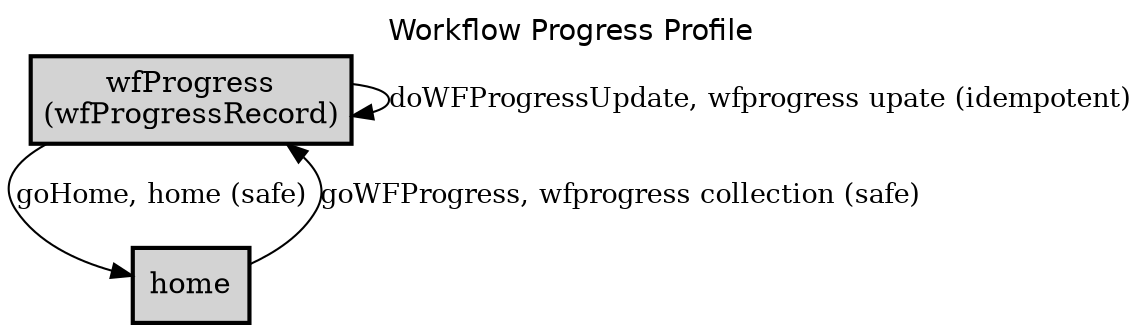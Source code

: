 digraph application_state_diagram {
  graph [
    labelloc="t";
    fontname="Helvetica"
    label="Workflow Progress Profile";
    URL="index.html" target="_parent"
  ];
  node [shape = box, style = "bold,filled" fillcolor="lightgray"];

    wfProgress [margin=0.02, label=<<table cellspacing="0" cellpadding="5" border="0"><tr><td>wfProgress<br />(wfProgressRecord)<br /></td></tr></table>>,shape=box URL="docs/semantic.wfProgress.html" target="_parent"]

    home -> wfProgress [label = <goWFProgress, wfprogress collection (safe)> URL="docs/safe.goWFProgress.html" target="_parent" fontsize=13];
    wfProgress -> home [label = <goHome, home (safe)> URL="docs/safe.goHome.html" target="_parent" fontsize=13];
    wfProgress -> wfProgress [label = <doWFProgressUpdate, wfprogress upate (idempotent)> URL="docs/idempotent.doWFProgressUpdate.html" target="_parent" fontsize=13];

    home [label = <home> URL="docs/semantic.home.html" target="_parent"]

}